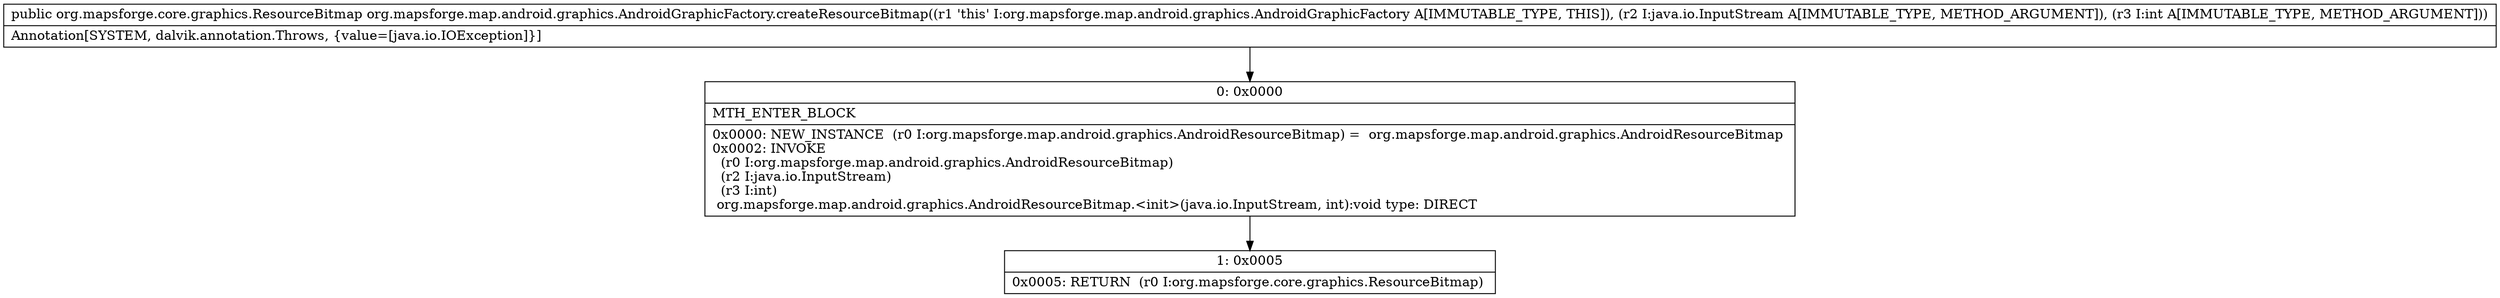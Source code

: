 digraph "CFG fororg.mapsforge.map.android.graphics.AndroidGraphicFactory.createResourceBitmap(Ljava\/io\/InputStream;I)Lorg\/mapsforge\/core\/graphics\/ResourceBitmap;" {
Node_0 [shape=record,label="{0\:\ 0x0000|MTH_ENTER_BLOCK\l|0x0000: NEW_INSTANCE  (r0 I:org.mapsforge.map.android.graphics.AndroidResourceBitmap) =  org.mapsforge.map.android.graphics.AndroidResourceBitmap \l0x0002: INVOKE  \l  (r0 I:org.mapsforge.map.android.graphics.AndroidResourceBitmap)\l  (r2 I:java.io.InputStream)\l  (r3 I:int)\l org.mapsforge.map.android.graphics.AndroidResourceBitmap.\<init\>(java.io.InputStream, int):void type: DIRECT \l}"];
Node_1 [shape=record,label="{1\:\ 0x0005|0x0005: RETURN  (r0 I:org.mapsforge.core.graphics.ResourceBitmap) \l}"];
MethodNode[shape=record,label="{public org.mapsforge.core.graphics.ResourceBitmap org.mapsforge.map.android.graphics.AndroidGraphicFactory.createResourceBitmap((r1 'this' I:org.mapsforge.map.android.graphics.AndroidGraphicFactory A[IMMUTABLE_TYPE, THIS]), (r2 I:java.io.InputStream A[IMMUTABLE_TYPE, METHOD_ARGUMENT]), (r3 I:int A[IMMUTABLE_TYPE, METHOD_ARGUMENT]))  | Annotation[SYSTEM, dalvik.annotation.Throws, \{value=[java.io.IOException]\}]\l}"];
MethodNode -> Node_0;
Node_0 -> Node_1;
}

